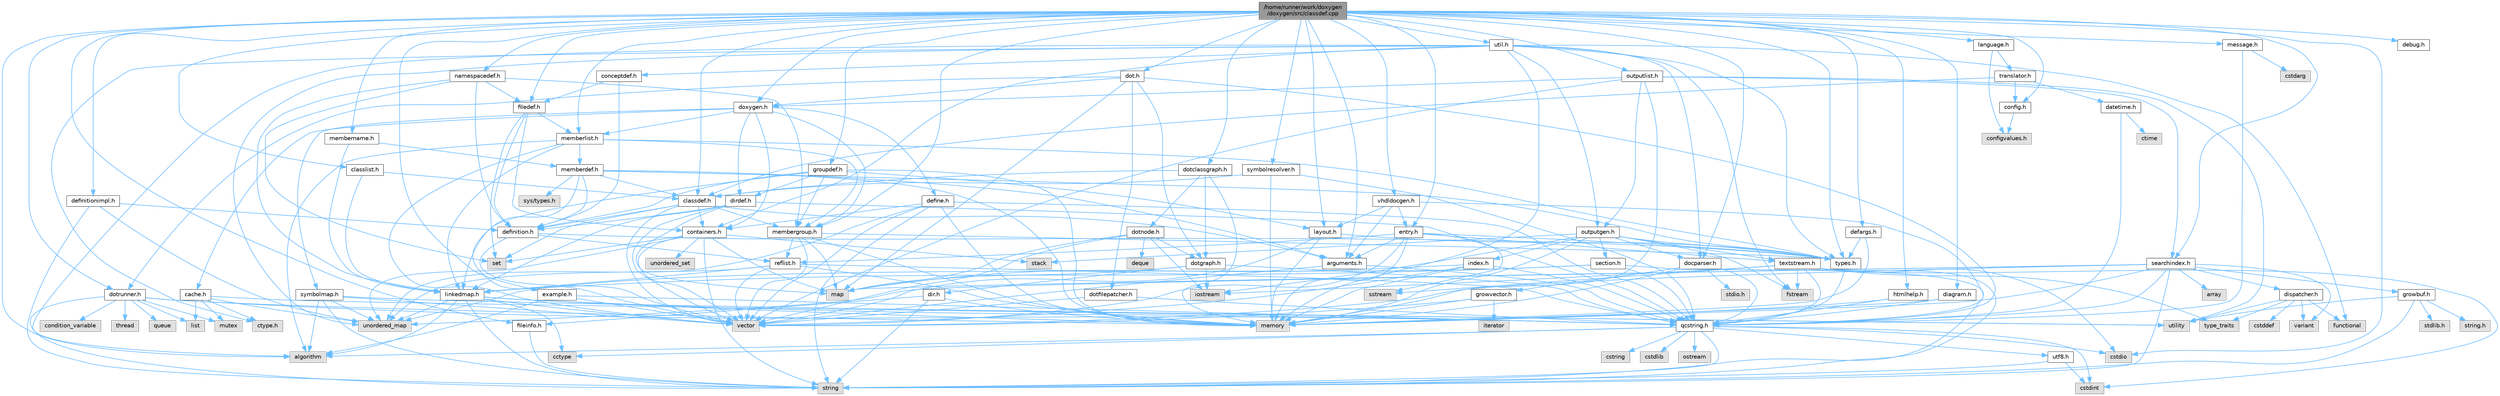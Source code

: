 digraph "/home/runner/work/doxygen/doxygen/src/classdef.cpp"
{
 // INTERACTIVE_SVG=YES
 // LATEX_PDF_SIZE
  bgcolor="transparent";
  edge [fontname=Helvetica,fontsize=10,labelfontname=Helvetica,labelfontsize=10];
  node [fontname=Helvetica,fontsize=10,shape=box,height=0.2,width=0.4];
  Node1 [label="/home/runner/work/doxygen\l/doxygen/src/classdef.cpp",height=0.2,width=0.4,color="gray40", fillcolor="grey60", style="filled", fontcolor="black",tooltip=" "];
  Node1 -> Node2 [color="steelblue1",style="solid"];
  Node2 [label="cstdio",height=0.2,width=0.4,color="grey60", fillcolor="#E0E0E0", style="filled",tooltip=" "];
  Node1 -> Node3 [color="steelblue1",style="solid"];
  Node3 [label="algorithm",height=0.2,width=0.4,color="grey60", fillcolor="#E0E0E0", style="filled",tooltip=" "];
  Node1 -> Node4 [color="steelblue1",style="solid"];
  Node4 [label="types.h",height=0.2,width=0.4,color="grey40", fillcolor="white", style="filled",URL="$d9/d49/types_8h.html",tooltip="This file contains a number of basic enums and types."];
  Node4 -> Node5 [color="steelblue1",style="solid"];
  Node5 [label="qcstring.h",height=0.2,width=0.4,color="grey40", fillcolor="white", style="filled",URL="$d7/d5c/qcstring_8h.html",tooltip=" "];
  Node5 -> Node6 [color="steelblue1",style="solid"];
  Node6 [label="string",height=0.2,width=0.4,color="grey60", fillcolor="#E0E0E0", style="filled",tooltip=" "];
  Node5 -> Node3 [color="steelblue1",style="solid"];
  Node5 -> Node7 [color="steelblue1",style="solid"];
  Node7 [label="cctype",height=0.2,width=0.4,color="grey60", fillcolor="#E0E0E0", style="filled",tooltip=" "];
  Node5 -> Node8 [color="steelblue1",style="solid"];
  Node8 [label="cstring",height=0.2,width=0.4,color="grey60", fillcolor="#E0E0E0", style="filled",tooltip=" "];
  Node5 -> Node2 [color="steelblue1",style="solid"];
  Node5 -> Node9 [color="steelblue1",style="solid"];
  Node9 [label="cstdlib",height=0.2,width=0.4,color="grey60", fillcolor="#E0E0E0", style="filled",tooltip=" "];
  Node5 -> Node10 [color="steelblue1",style="solid"];
  Node10 [label="cstdint",height=0.2,width=0.4,color="grey60", fillcolor="#E0E0E0", style="filled",tooltip=" "];
  Node5 -> Node11 [color="steelblue1",style="solid"];
  Node11 [label="ostream",height=0.2,width=0.4,color="grey60", fillcolor="#E0E0E0", style="filled",tooltip=" "];
  Node5 -> Node12 [color="steelblue1",style="solid"];
  Node12 [label="utf8.h",height=0.2,width=0.4,color="grey40", fillcolor="white", style="filled",URL="$db/d7c/utf8_8h.html",tooltip="Various UTF8 related helper functions."];
  Node12 -> Node10 [color="steelblue1",style="solid"];
  Node12 -> Node6 [color="steelblue1",style="solid"];
  Node1 -> Node13 [color="steelblue1",style="solid"];
  Node13 [label="classdef.h",height=0.2,width=0.4,color="grey40", fillcolor="white", style="filled",URL="$d1/da6/classdef_8h.html",tooltip=" "];
  Node13 -> Node14 [color="steelblue1",style="solid"];
  Node14 [label="vector",height=0.2,width=0.4,color="grey60", fillcolor="#E0E0E0", style="filled",tooltip=" "];
  Node13 -> Node15 [color="steelblue1",style="solid"];
  Node15 [label="set",height=0.2,width=0.4,color="grey60", fillcolor="#E0E0E0", style="filled",tooltip=" "];
  Node13 -> Node16 [color="steelblue1",style="solid"];
  Node16 [label="containers.h",height=0.2,width=0.4,color="grey40", fillcolor="white", style="filled",URL="$d5/d75/containers_8h.html",tooltip=" "];
  Node16 -> Node14 [color="steelblue1",style="solid"];
  Node16 -> Node6 [color="steelblue1",style="solid"];
  Node16 -> Node15 [color="steelblue1",style="solid"];
  Node16 -> Node17 [color="steelblue1",style="solid"];
  Node17 [label="map",height=0.2,width=0.4,color="grey60", fillcolor="#E0E0E0", style="filled",tooltip=" "];
  Node16 -> Node18 [color="steelblue1",style="solid"];
  Node18 [label="unordered_set",height=0.2,width=0.4,color="grey60", fillcolor="#E0E0E0", style="filled",tooltip=" "];
  Node16 -> Node19 [color="steelblue1",style="solid"];
  Node19 [label="unordered_map",height=0.2,width=0.4,color="grey60", fillcolor="#E0E0E0", style="filled",tooltip=" "];
  Node16 -> Node20 [color="steelblue1",style="solid"];
  Node20 [label="stack",height=0.2,width=0.4,color="grey60", fillcolor="#E0E0E0", style="filled",tooltip=" "];
  Node13 -> Node21 [color="steelblue1",style="solid"];
  Node21 [label="definition.h",height=0.2,width=0.4,color="grey40", fillcolor="white", style="filled",URL="$df/da1/definition_8h.html",tooltip=" "];
  Node21 -> Node14 [color="steelblue1",style="solid"];
  Node21 -> Node4 [color="steelblue1",style="solid"];
  Node21 -> Node22 [color="steelblue1",style="solid"];
  Node22 [label="reflist.h",height=0.2,width=0.4,color="grey40", fillcolor="white", style="filled",URL="$d1/d02/reflist_8h.html",tooltip=" "];
  Node22 -> Node14 [color="steelblue1",style="solid"];
  Node22 -> Node19 [color="steelblue1",style="solid"];
  Node22 -> Node23 [color="steelblue1",style="solid"];
  Node23 [label="memory",height=0.2,width=0.4,color="grey60", fillcolor="#E0E0E0", style="filled",tooltip=" "];
  Node22 -> Node5 [color="steelblue1",style="solid"];
  Node22 -> Node24 [color="steelblue1",style="solid"];
  Node24 [label="linkedmap.h",height=0.2,width=0.4,color="grey40", fillcolor="white", style="filled",URL="$da/de1/linkedmap_8h.html",tooltip=" "];
  Node24 -> Node19 [color="steelblue1",style="solid"];
  Node24 -> Node14 [color="steelblue1",style="solid"];
  Node24 -> Node23 [color="steelblue1",style="solid"];
  Node24 -> Node6 [color="steelblue1",style="solid"];
  Node24 -> Node3 [color="steelblue1",style="solid"];
  Node24 -> Node7 [color="steelblue1",style="solid"];
  Node24 -> Node5 [color="steelblue1",style="solid"];
  Node13 -> Node25 [color="steelblue1",style="solid"];
  Node25 [label="arguments.h",height=0.2,width=0.4,color="grey40", fillcolor="white", style="filled",URL="$df/d9b/arguments_8h.html",tooltip=" "];
  Node25 -> Node14 [color="steelblue1",style="solid"];
  Node25 -> Node5 [color="steelblue1",style="solid"];
  Node13 -> Node26 [color="steelblue1",style="solid"];
  Node26 [label="membergroup.h",height=0.2,width=0.4,color="grey40", fillcolor="white", style="filled",URL="$d9/d11/membergroup_8h.html",tooltip=" "];
  Node26 -> Node14 [color="steelblue1",style="solid"];
  Node26 -> Node17 [color="steelblue1",style="solid"];
  Node26 -> Node23 [color="steelblue1",style="solid"];
  Node26 -> Node4 [color="steelblue1",style="solid"];
  Node26 -> Node22 [color="steelblue1",style="solid"];
  Node1 -> Node27 [color="steelblue1",style="solid"];
  Node27 [label="classlist.h",height=0.2,width=0.4,color="grey40", fillcolor="white", style="filled",URL="$d2/df8/classlist_8h.html",tooltip=" "];
  Node27 -> Node24 [color="steelblue1",style="solid"];
  Node27 -> Node13 [color="steelblue1",style="solid"];
  Node1 -> Node28 [color="steelblue1",style="solid"];
  Node28 [label="entry.h",height=0.2,width=0.4,color="grey40", fillcolor="white", style="filled",URL="$d1/dc6/entry_8h.html",tooltip=" "];
  Node28 -> Node14 [color="steelblue1",style="solid"];
  Node28 -> Node23 [color="steelblue1",style="solid"];
  Node28 -> Node29 [color="steelblue1",style="solid"];
  Node29 [label="sstream",height=0.2,width=0.4,color="grey60", fillcolor="#E0E0E0", style="filled",tooltip=" "];
  Node28 -> Node4 [color="steelblue1",style="solid"];
  Node28 -> Node25 [color="steelblue1",style="solid"];
  Node28 -> Node22 [color="steelblue1",style="solid"];
  Node28 -> Node30 [color="steelblue1",style="solid"];
  Node30 [label="textstream.h",height=0.2,width=0.4,color="grey40", fillcolor="white", style="filled",URL="$d4/d7d/textstream_8h.html",tooltip=" "];
  Node30 -> Node6 [color="steelblue1",style="solid"];
  Node30 -> Node31 [color="steelblue1",style="solid"];
  Node31 [label="iostream",height=0.2,width=0.4,color="grey60", fillcolor="#E0E0E0", style="filled",tooltip=" "];
  Node30 -> Node29 [color="steelblue1",style="solid"];
  Node30 -> Node10 [color="steelblue1",style="solid"];
  Node30 -> Node2 [color="steelblue1",style="solid"];
  Node30 -> Node32 [color="steelblue1",style="solid"];
  Node32 [label="fstream",height=0.2,width=0.4,color="grey60", fillcolor="#E0E0E0", style="filled",tooltip=" "];
  Node30 -> Node33 [color="steelblue1",style="solid"];
  Node33 [label="type_traits",height=0.2,width=0.4,color="grey60", fillcolor="#E0E0E0", style="filled",tooltip=" "];
  Node30 -> Node5 [color="steelblue1",style="solid"];
  Node1 -> Node34 [color="steelblue1",style="solid"];
  Node34 [label="doxygen.h",height=0.2,width=0.4,color="grey40", fillcolor="white", style="filled",URL="$d1/da1/doxygen_8h.html",tooltip=" "];
  Node34 -> Node16 [color="steelblue1",style="solid"];
  Node34 -> Node26 [color="steelblue1",style="solid"];
  Node34 -> Node35 [color="steelblue1",style="solid"];
  Node35 [label="dirdef.h",height=0.2,width=0.4,color="grey40", fillcolor="white", style="filled",URL="$d6/d15/dirdef_8h.html",tooltip=" "];
  Node35 -> Node14 [color="steelblue1",style="solid"];
  Node35 -> Node17 [color="steelblue1",style="solid"];
  Node35 -> Node5 [color="steelblue1",style="solid"];
  Node35 -> Node24 [color="steelblue1",style="solid"];
  Node35 -> Node21 [color="steelblue1",style="solid"];
  Node34 -> Node36 [color="steelblue1",style="solid"];
  Node36 [label="memberlist.h",height=0.2,width=0.4,color="grey40", fillcolor="white", style="filled",URL="$dd/d78/memberlist_8h.html",tooltip=" "];
  Node36 -> Node14 [color="steelblue1",style="solid"];
  Node36 -> Node3 [color="steelblue1",style="solid"];
  Node36 -> Node37 [color="steelblue1",style="solid"];
  Node37 [label="memberdef.h",height=0.2,width=0.4,color="grey40", fillcolor="white", style="filled",URL="$d4/d46/memberdef_8h.html",tooltip=" "];
  Node37 -> Node14 [color="steelblue1",style="solid"];
  Node37 -> Node23 [color="steelblue1",style="solid"];
  Node37 -> Node38 [color="steelblue1",style="solid"];
  Node38 [label="sys/types.h",height=0.2,width=0.4,color="grey60", fillcolor="#E0E0E0", style="filled",tooltip=" "];
  Node37 -> Node4 [color="steelblue1",style="solid"];
  Node37 -> Node21 [color="steelblue1",style="solid"];
  Node37 -> Node25 [color="steelblue1",style="solid"];
  Node37 -> Node13 [color="steelblue1",style="solid"];
  Node36 -> Node24 [color="steelblue1",style="solid"];
  Node36 -> Node4 [color="steelblue1",style="solid"];
  Node36 -> Node26 [color="steelblue1",style="solid"];
  Node34 -> Node39 [color="steelblue1",style="solid"];
  Node39 [label="define.h",height=0.2,width=0.4,color="grey40", fillcolor="white", style="filled",URL="$df/d67/define_8h.html",tooltip=" "];
  Node39 -> Node14 [color="steelblue1",style="solid"];
  Node39 -> Node23 [color="steelblue1",style="solid"];
  Node39 -> Node6 [color="steelblue1",style="solid"];
  Node39 -> Node19 [color="steelblue1",style="solid"];
  Node39 -> Node5 [color="steelblue1",style="solid"];
  Node39 -> Node16 [color="steelblue1",style="solid"];
  Node34 -> Node40 [color="steelblue1",style="solid"];
  Node40 [label="cache.h",height=0.2,width=0.4,color="grey40", fillcolor="white", style="filled",URL="$d3/d26/cache_8h.html",tooltip=" "];
  Node40 -> Node41 [color="steelblue1",style="solid"];
  Node41 [label="list",height=0.2,width=0.4,color="grey60", fillcolor="#E0E0E0", style="filled",tooltip=" "];
  Node40 -> Node19 [color="steelblue1",style="solid"];
  Node40 -> Node42 [color="steelblue1",style="solid"];
  Node42 [label="mutex",height=0.2,width=0.4,color="grey60", fillcolor="#E0E0E0", style="filled",tooltip=" "];
  Node40 -> Node43 [color="steelblue1",style="solid"];
  Node43 [label="utility",height=0.2,width=0.4,color="grey60", fillcolor="#E0E0E0", style="filled",tooltip=" "];
  Node40 -> Node44 [color="steelblue1",style="solid"];
  Node44 [label="ctype.h",height=0.2,width=0.4,color="grey60", fillcolor="#E0E0E0", style="filled",tooltip=" "];
  Node34 -> Node45 [color="steelblue1",style="solid"];
  Node45 [label="symbolmap.h",height=0.2,width=0.4,color="grey40", fillcolor="white", style="filled",URL="$d7/ddd/symbolmap_8h.html",tooltip=" "];
  Node45 -> Node3 [color="steelblue1",style="solid"];
  Node45 -> Node19 [color="steelblue1",style="solid"];
  Node45 -> Node14 [color="steelblue1",style="solid"];
  Node45 -> Node6 [color="steelblue1",style="solid"];
  Node45 -> Node43 [color="steelblue1",style="solid"];
  Node1 -> Node46 [color="steelblue1",style="solid"];
  Node46 [label="membername.h",height=0.2,width=0.4,color="grey40", fillcolor="white", style="filled",URL="$d7/dfc/membername_8h.html",tooltip=" "];
  Node46 -> Node37 [color="steelblue1",style="solid"];
  Node46 -> Node24 [color="steelblue1",style="solid"];
  Node1 -> Node47 [color="steelblue1",style="solid"];
  Node47 [label="message.h",height=0.2,width=0.4,color="grey40", fillcolor="white", style="filled",URL="$d2/d0d/message_8h.html",tooltip=" "];
  Node47 -> Node48 [color="steelblue1",style="solid"];
  Node48 [label="cstdarg",height=0.2,width=0.4,color="grey60", fillcolor="#E0E0E0", style="filled",tooltip=" "];
  Node47 -> Node5 [color="steelblue1",style="solid"];
  Node1 -> Node49 [color="steelblue1",style="solid"];
  Node49 [label="config.h",height=0.2,width=0.4,color="grey40", fillcolor="white", style="filled",URL="$db/d16/config_8h.html",tooltip=" "];
  Node49 -> Node50 [color="steelblue1",style="solid"];
  Node50 [label="configvalues.h",height=0.2,width=0.4,color="grey60", fillcolor="#E0E0E0", style="filled",tooltip=" "];
  Node1 -> Node51 [color="steelblue1",style="solid"];
  Node51 [label="util.h",height=0.2,width=0.4,color="grey40", fillcolor="white", style="filled",URL="$d8/d3c/util_8h.html",tooltip="A bunch of utility functions."];
  Node51 -> Node23 [color="steelblue1",style="solid"];
  Node51 -> Node19 [color="steelblue1",style="solid"];
  Node51 -> Node3 [color="steelblue1",style="solid"];
  Node51 -> Node52 [color="steelblue1",style="solid"];
  Node52 [label="functional",height=0.2,width=0.4,color="grey60", fillcolor="#E0E0E0", style="filled",tooltip=" "];
  Node51 -> Node32 [color="steelblue1",style="solid"];
  Node51 -> Node44 [color="steelblue1",style="solid"];
  Node51 -> Node4 [color="steelblue1",style="solid"];
  Node51 -> Node53 [color="steelblue1",style="solid"];
  Node53 [label="docparser.h",height=0.2,width=0.4,color="grey40", fillcolor="white", style="filled",URL="$de/d9c/docparser_8h.html",tooltip=" "];
  Node53 -> Node54 [color="steelblue1",style="solid"];
  Node54 [label="stdio.h",height=0.2,width=0.4,color="grey60", fillcolor="#E0E0E0", style="filled",tooltip=" "];
  Node53 -> Node23 [color="steelblue1",style="solid"];
  Node53 -> Node5 [color="steelblue1",style="solid"];
  Node53 -> Node55 [color="steelblue1",style="solid"];
  Node55 [label="growvector.h",height=0.2,width=0.4,color="grey40", fillcolor="white", style="filled",URL="$d7/d50/growvector_8h.html",tooltip=" "];
  Node55 -> Node14 [color="steelblue1",style="solid"];
  Node55 -> Node23 [color="steelblue1",style="solid"];
  Node55 -> Node56 [color="steelblue1",style="solid"];
  Node56 [label="iterator",height=0.2,width=0.4,color="grey60", fillcolor="#E0E0E0", style="filled",tooltip=" "];
  Node51 -> Node16 [color="steelblue1",style="solid"];
  Node51 -> Node57 [color="steelblue1",style="solid"];
  Node57 [label="outputgen.h",height=0.2,width=0.4,color="grey40", fillcolor="white", style="filled",URL="$df/d06/outputgen_8h.html",tooltip=" "];
  Node57 -> Node23 [color="steelblue1",style="solid"];
  Node57 -> Node20 [color="steelblue1",style="solid"];
  Node57 -> Node31 [color="steelblue1",style="solid"];
  Node57 -> Node32 [color="steelblue1",style="solid"];
  Node57 -> Node4 [color="steelblue1",style="solid"];
  Node57 -> Node58 [color="steelblue1",style="solid"];
  Node58 [label="index.h",height=0.2,width=0.4,color="grey40", fillcolor="white", style="filled",URL="$d1/db5/index_8h.html",tooltip=" "];
  Node58 -> Node23 [color="steelblue1",style="solid"];
  Node58 -> Node14 [color="steelblue1",style="solid"];
  Node58 -> Node17 [color="steelblue1",style="solid"];
  Node58 -> Node5 [color="steelblue1",style="solid"];
  Node57 -> Node59 [color="steelblue1",style="solid"];
  Node59 [label="section.h",height=0.2,width=0.4,color="grey40", fillcolor="white", style="filled",URL="$d1/d2a/section_8h.html",tooltip=" "];
  Node59 -> Node6 [color="steelblue1",style="solid"];
  Node59 -> Node19 [color="steelblue1",style="solid"];
  Node59 -> Node5 [color="steelblue1",style="solid"];
  Node59 -> Node24 [color="steelblue1",style="solid"];
  Node57 -> Node30 [color="steelblue1",style="solid"];
  Node57 -> Node53 [color="steelblue1",style="solid"];
  Node51 -> Node60 [color="steelblue1",style="solid"];
  Node60 [label="conceptdef.h",height=0.2,width=0.4,color="grey40", fillcolor="white", style="filled",URL="$da/df1/conceptdef_8h.html",tooltip=" "];
  Node60 -> Node21 [color="steelblue1",style="solid"];
  Node60 -> Node61 [color="steelblue1",style="solid"];
  Node61 [label="filedef.h",height=0.2,width=0.4,color="grey40", fillcolor="white", style="filled",URL="$d4/d3a/filedef_8h.html",tooltip=" "];
  Node61 -> Node15 [color="steelblue1",style="solid"];
  Node61 -> Node21 [color="steelblue1",style="solid"];
  Node61 -> Node36 [color="steelblue1",style="solid"];
  Node61 -> Node16 [color="steelblue1",style="solid"];
  Node1 -> Node62 [color="steelblue1",style="solid"];
  Node62 [label="diagram.h",height=0.2,width=0.4,color="grey40", fillcolor="white", style="filled",URL="$d9/d1b/diagram_8h.html",tooltip=" "];
  Node62 -> Node23 [color="steelblue1",style="solid"];
  Node62 -> Node5 [color="steelblue1",style="solid"];
  Node1 -> Node63 [color="steelblue1",style="solid"];
  Node63 [label="language.h",height=0.2,width=0.4,color="grey40", fillcolor="white", style="filled",URL="$d8/dce/language_8h.html",tooltip=" "];
  Node63 -> Node64 [color="steelblue1",style="solid"];
  Node64 [label="translator.h",height=0.2,width=0.4,color="grey40", fillcolor="white", style="filled",URL="$d9/df1/translator_8h.html",tooltip=" "];
  Node64 -> Node13 [color="steelblue1",style="solid"];
  Node64 -> Node49 [color="steelblue1",style="solid"];
  Node64 -> Node65 [color="steelblue1",style="solid"];
  Node65 [label="datetime.h",height=0.2,width=0.4,color="grey40", fillcolor="white", style="filled",URL="$de/d1b/datetime_8h.html",tooltip=" "];
  Node65 -> Node66 [color="steelblue1",style="solid"];
  Node66 [label="ctime",height=0.2,width=0.4,color="grey60", fillcolor="#E0E0E0", style="filled",tooltip=" "];
  Node65 -> Node5 [color="steelblue1",style="solid"];
  Node63 -> Node50 [color="steelblue1",style="solid"];
  Node1 -> Node67 [color="steelblue1",style="solid"];
  Node67 [label="htmlhelp.h",height=0.2,width=0.4,color="grey40", fillcolor="white", style="filled",URL="$d8/dc3/htmlhelp_8h.html",tooltip=" "];
  Node67 -> Node23 [color="steelblue1",style="solid"];
  Node67 -> Node5 [color="steelblue1",style="solid"];
  Node1 -> Node68 [color="steelblue1",style="solid"];
  Node68 [label="example.h",height=0.2,width=0.4,color="grey40", fillcolor="white", style="filled",URL="$df/d24/example_8h.html",tooltip=" "];
  Node68 -> Node3 [color="steelblue1",style="solid"];
  Node68 -> Node14 [color="steelblue1",style="solid"];
  Node68 -> Node5 [color="steelblue1",style="solid"];
  Node1 -> Node69 [color="steelblue1",style="solid"];
  Node69 [label="outputlist.h",height=0.2,width=0.4,color="grey40", fillcolor="white", style="filled",URL="$d2/db9/outputlist_8h.html",tooltip=" "];
  Node69 -> Node43 [color="steelblue1",style="solid"];
  Node69 -> Node14 [color="steelblue1",style="solid"];
  Node69 -> Node23 [color="steelblue1",style="solid"];
  Node69 -> Node57 [color="steelblue1",style="solid"];
  Node69 -> Node70 [color="steelblue1",style="solid"];
  Node70 [label="searchindex.h",height=0.2,width=0.4,color="grey40", fillcolor="white", style="filled",URL="$de/d07/searchindex_8h.html",tooltip="Web server based search engine."];
  Node70 -> Node23 [color="steelblue1",style="solid"];
  Node70 -> Node14 [color="steelblue1",style="solid"];
  Node70 -> Node17 [color="steelblue1",style="solid"];
  Node70 -> Node19 [color="steelblue1",style="solid"];
  Node70 -> Node6 [color="steelblue1",style="solid"];
  Node70 -> Node71 [color="steelblue1",style="solid"];
  Node71 [label="array",height=0.2,width=0.4,color="grey60", fillcolor="#E0E0E0", style="filled",tooltip=" "];
  Node70 -> Node72 [color="steelblue1",style="solid"];
  Node72 [label="variant",height=0.2,width=0.4,color="grey60", fillcolor="#E0E0E0", style="filled",tooltip=" "];
  Node70 -> Node5 [color="steelblue1",style="solid"];
  Node70 -> Node73 [color="steelblue1",style="solid"];
  Node73 [label="growbuf.h",height=0.2,width=0.4,color="grey40", fillcolor="white", style="filled",URL="$dd/d72/growbuf_8h.html",tooltip=" "];
  Node73 -> Node43 [color="steelblue1",style="solid"];
  Node73 -> Node74 [color="steelblue1",style="solid"];
  Node74 [label="stdlib.h",height=0.2,width=0.4,color="grey60", fillcolor="#E0E0E0", style="filled",tooltip=" "];
  Node73 -> Node75 [color="steelblue1",style="solid"];
  Node75 [label="string.h",height=0.2,width=0.4,color="grey60", fillcolor="#E0E0E0", style="filled",tooltip=" "];
  Node73 -> Node6 [color="steelblue1",style="solid"];
  Node70 -> Node76 [color="steelblue1",style="solid"];
  Node76 [label="dispatcher.h",height=0.2,width=0.4,color="grey40", fillcolor="white", style="filled",URL="$da/d73/dispatcher_8h.html",tooltip=" "];
  Node76 -> Node77 [color="steelblue1",style="solid"];
  Node77 [label="cstddef",height=0.2,width=0.4,color="grey60", fillcolor="#E0E0E0", style="filled",tooltip=" "];
  Node76 -> Node43 [color="steelblue1",style="solid"];
  Node76 -> Node52 [color="steelblue1",style="solid"];
  Node76 -> Node72 [color="steelblue1",style="solid"];
  Node76 -> Node33 [color="steelblue1",style="solid"];
  Node69 -> Node34 [color="steelblue1",style="solid"];
  Node1 -> Node78 [color="steelblue1",style="solid"];
  Node78 [label="dot.h",height=0.2,width=0.4,color="grey40", fillcolor="white", style="filled",URL="$d6/d4a/dot_8h.html",tooltip=" "];
  Node78 -> Node17 [color="steelblue1",style="solid"];
  Node78 -> Node5 [color="steelblue1",style="solid"];
  Node78 -> Node79 [color="steelblue1",style="solid"];
  Node79 [label="dotgraph.h",height=0.2,width=0.4,color="grey40", fillcolor="white", style="filled",URL="$d0/daa/dotgraph_8h.html",tooltip=" "];
  Node79 -> Node31 [color="steelblue1",style="solid"];
  Node79 -> Node17 [color="steelblue1",style="solid"];
  Node79 -> Node5 [color="steelblue1",style="solid"];
  Node79 -> Node80 [color="steelblue1",style="solid"];
  Node80 [label="dir.h",height=0.2,width=0.4,color="grey40", fillcolor="white", style="filled",URL="$df/d9c/dir_8h.html",tooltip=" "];
  Node80 -> Node6 [color="steelblue1",style="solid"];
  Node80 -> Node23 [color="steelblue1",style="solid"];
  Node80 -> Node81 [color="steelblue1",style="solid"];
  Node81 [label="fileinfo.h",height=0.2,width=0.4,color="grey40", fillcolor="white", style="filled",URL="$df/d45/fileinfo_8h.html",tooltip=" "];
  Node81 -> Node6 [color="steelblue1",style="solid"];
  Node78 -> Node82 [color="steelblue1",style="solid"];
  Node82 [label="dotfilepatcher.h",height=0.2,width=0.4,color="grey40", fillcolor="white", style="filled",URL="$d3/d38/dotfilepatcher_8h.html",tooltip=" "];
  Node82 -> Node14 [color="steelblue1",style="solid"];
  Node82 -> Node5 [color="steelblue1",style="solid"];
  Node78 -> Node83 [color="steelblue1",style="solid"];
  Node83 [label="dotrunner.h",height=0.2,width=0.4,color="grey40", fillcolor="white", style="filled",URL="$d2/dd1/dotrunner_8h.html",tooltip=" "];
  Node83 -> Node6 [color="steelblue1",style="solid"];
  Node83 -> Node84 [color="steelblue1",style="solid"];
  Node84 [label="thread",height=0.2,width=0.4,color="grey60", fillcolor="#E0E0E0", style="filled",tooltip=" "];
  Node83 -> Node41 [color="steelblue1",style="solid"];
  Node83 -> Node85 [color="steelblue1",style="solid"];
  Node85 [label="queue",height=0.2,width=0.4,color="grey60", fillcolor="#E0E0E0", style="filled",tooltip=" "];
  Node83 -> Node42 [color="steelblue1",style="solid"];
  Node83 -> Node86 [color="steelblue1",style="solid"];
  Node86 [label="condition_variable",height=0.2,width=0.4,color="grey60", fillcolor="#E0E0E0", style="filled",tooltip=" "];
  Node83 -> Node23 [color="steelblue1",style="solid"];
  Node83 -> Node5 [color="steelblue1",style="solid"];
  Node78 -> Node34 [color="steelblue1",style="solid"];
  Node1 -> Node87 [color="steelblue1",style="solid"];
  Node87 [label="dotclassgraph.h",height=0.2,width=0.4,color="grey40", fillcolor="white", style="filled",URL="$d5/d04/dotclassgraph_8h.html",tooltip=" "];
  Node87 -> Node23 [color="steelblue1",style="solid"];
  Node87 -> Node13 [color="steelblue1",style="solid"];
  Node87 -> Node88 [color="steelblue1",style="solid"];
  Node88 [label="dotnode.h",height=0.2,width=0.4,color="grey40", fillcolor="white", style="filled",URL="$d8/d3b/dotnode_8h.html",tooltip=" "];
  Node88 -> Node14 [color="steelblue1",style="solid"];
  Node88 -> Node17 [color="steelblue1",style="solid"];
  Node88 -> Node89 [color="steelblue1",style="solid"];
  Node89 [label="deque",height=0.2,width=0.4,color="grey60", fillcolor="#E0E0E0", style="filled",tooltip=" "];
  Node88 -> Node31 [color="steelblue1",style="solid"];
  Node88 -> Node79 [color="steelblue1",style="solid"];
  Node87 -> Node79 [color="steelblue1",style="solid"];
  Node1 -> Node83 [color="steelblue1",style="solid"];
  Node1 -> Node90 [color="steelblue1",style="solid"];
  Node90 [label="defargs.h",height=0.2,width=0.4,color="grey40", fillcolor="white", style="filled",URL="$d8/d65/defargs_8h.html",tooltip=" "];
  Node90 -> Node4 [color="steelblue1",style="solid"];
  Node90 -> Node23 [color="steelblue1",style="solid"];
  Node1 -> Node91 [color="steelblue1",style="solid"];
  Node91 [label="debug.h",height=0.2,width=0.4,color="grey40", fillcolor="white", style="filled",URL="$db/d16/debug_8h.html",tooltip=" "];
  Node1 -> Node53 [color="steelblue1",style="solid"];
  Node1 -> Node70 [color="steelblue1",style="solid"];
  Node1 -> Node92 [color="steelblue1",style="solid"];
  Node92 [label="vhdldocgen.h",height=0.2,width=0.4,color="grey40", fillcolor="white", style="filled",URL="$dd/dec/vhdldocgen_8h.html",tooltip=" "];
  Node92 -> Node5 [color="steelblue1",style="solid"];
  Node92 -> Node93 [color="steelblue1",style="solid"];
  Node93 [label="layout.h",height=0.2,width=0.4,color="grey40", fillcolor="white", style="filled",URL="$db/d51/layout_8h.html",tooltip=" "];
  Node93 -> Node23 [color="steelblue1",style="solid"];
  Node93 -> Node14 [color="steelblue1",style="solid"];
  Node93 -> Node4 [color="steelblue1",style="solid"];
  Node92 -> Node25 [color="steelblue1",style="solid"];
  Node92 -> Node28 [color="steelblue1",style="solid"];
  Node1 -> Node93 [color="steelblue1",style="solid"];
  Node1 -> Node25 [color="steelblue1",style="solid"];
  Node1 -> Node36 [color="steelblue1",style="solid"];
  Node1 -> Node94 [color="steelblue1",style="solid"];
  Node94 [label="groupdef.h",height=0.2,width=0.4,color="grey40", fillcolor="white", style="filled",URL="$d1/de6/groupdef_8h.html",tooltip=" "];
  Node94 -> Node23 [color="steelblue1",style="solid"];
  Node94 -> Node21 [color="steelblue1",style="solid"];
  Node94 -> Node35 [color="steelblue1",style="solid"];
  Node94 -> Node93 [color="steelblue1",style="solid"];
  Node94 -> Node26 [color="steelblue1",style="solid"];
  Node94 -> Node24 [color="steelblue1",style="solid"];
  Node1 -> Node61 [color="steelblue1",style="solid"];
  Node1 -> Node95 [color="steelblue1",style="solid"];
  Node95 [label="namespacedef.h",height=0.2,width=0.4,color="grey40", fillcolor="white", style="filled",URL="$d7/d97/namespacedef_8h.html",tooltip=" "];
  Node95 -> Node15 [color="steelblue1",style="solid"];
  Node95 -> Node21 [color="steelblue1",style="solid"];
  Node95 -> Node61 [color="steelblue1",style="solid"];
  Node95 -> Node24 [color="steelblue1",style="solid"];
  Node95 -> Node26 [color="steelblue1",style="solid"];
  Node1 -> Node26 [color="steelblue1",style="solid"];
  Node1 -> Node96 [color="steelblue1",style="solid"];
  Node96 [label="definitionimpl.h",height=0.2,width=0.4,color="grey40", fillcolor="white", style="filled",URL="$d2/dab/definitionimpl_8h.html",tooltip=" "];
  Node96 -> Node19 [color="steelblue1",style="solid"];
  Node96 -> Node6 [color="steelblue1",style="solid"];
  Node96 -> Node21 [color="steelblue1",style="solid"];
  Node1 -> Node97 [color="steelblue1",style="solid"];
  Node97 [label="symbolresolver.h",height=0.2,width=0.4,color="grey40", fillcolor="white", style="filled",URL="$d9/db2/symbolresolver_8h.html",tooltip=" "];
  Node97 -> Node23 [color="steelblue1",style="solid"];
  Node97 -> Node5 [color="steelblue1",style="solid"];
  Node97 -> Node13 [color="steelblue1",style="solid"];
  Node1 -> Node81 [color="steelblue1",style="solid"];
}
